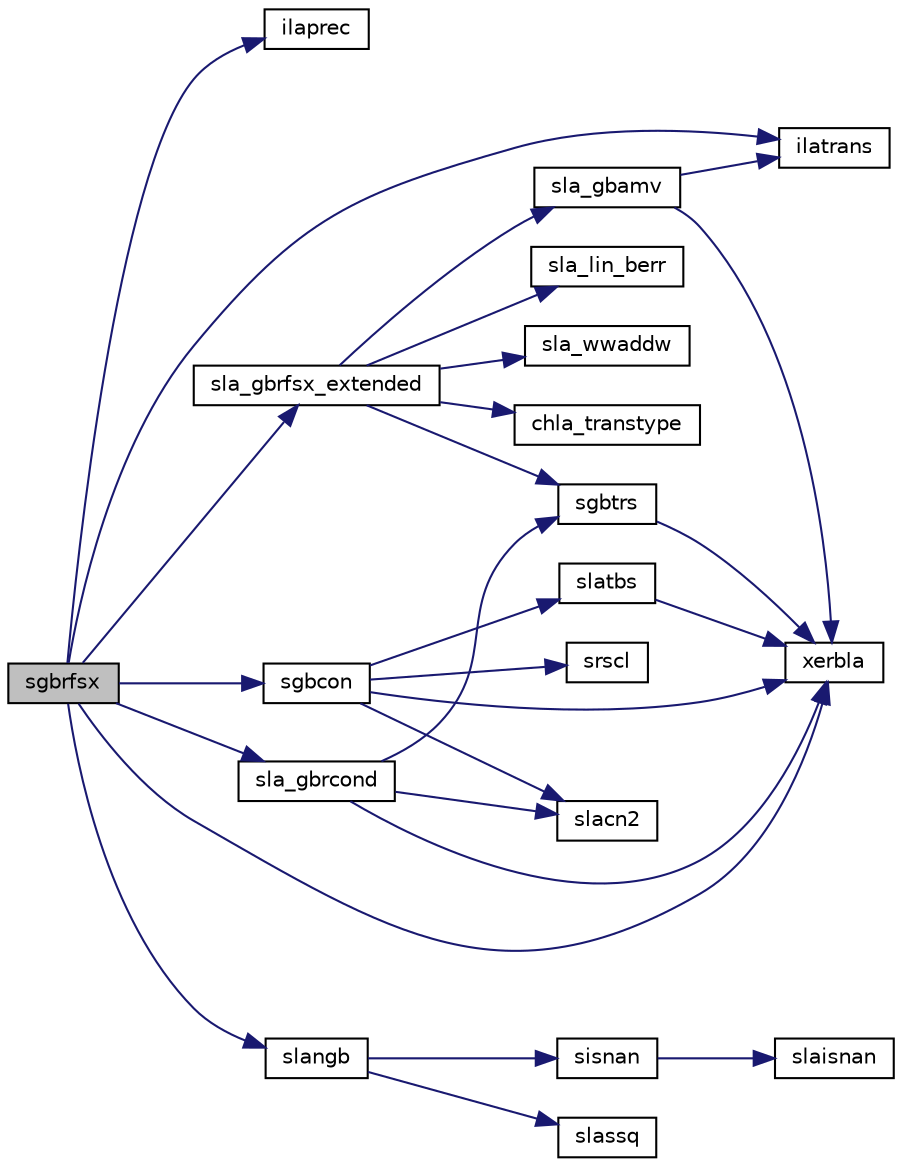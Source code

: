 digraph "sgbrfsx"
{
 // LATEX_PDF_SIZE
  edge [fontname="Helvetica",fontsize="10",labelfontname="Helvetica",labelfontsize="10"];
  node [fontname="Helvetica",fontsize="10",shape=record];
  rankdir="LR";
  Node1 [label="sgbrfsx",height=0.2,width=0.4,color="black", fillcolor="grey75", style="filled", fontcolor="black",tooltip="SGBRFSX"];
  Node1 -> Node2 [color="midnightblue",fontsize="10",style="solid",fontname="Helvetica"];
  Node2 [label="ilaprec",height=0.2,width=0.4,color="black", fillcolor="white", style="filled",URL="$ilaprec_8f.html#a6fe244cb80f355ab156ad1df9ffcc478",tooltip="ILAPREC"];
  Node1 -> Node3 [color="midnightblue",fontsize="10",style="solid",fontname="Helvetica"];
  Node3 [label="ilatrans",height=0.2,width=0.4,color="black", fillcolor="white", style="filled",URL="$ilatrans_8f.html#aec3c2c1d0a04f49ff1b18fe344b687c1",tooltip="ILATRANS"];
  Node1 -> Node4 [color="midnightblue",fontsize="10",style="solid",fontname="Helvetica"];
  Node4 [label="sgbcon",height=0.2,width=0.4,color="black", fillcolor="white", style="filled",URL="$sgbcon_8f.html#ab69fe5a37c3f7361c009bce69f8baf3d",tooltip="SGBCON"];
  Node4 -> Node5 [color="midnightblue",fontsize="10",style="solid",fontname="Helvetica"];
  Node5 [label="slacn2",height=0.2,width=0.4,color="black", fillcolor="white", style="filled",URL="$slacn2_8f.html#a670bf75845ea8d0f2220f41866c6d294",tooltip="SLACN2 estimates the 1-norm of a square matrix, using reverse communication for evaluating matrix-vec..."];
  Node4 -> Node6 [color="midnightblue",fontsize="10",style="solid",fontname="Helvetica"];
  Node6 [label="slatbs",height=0.2,width=0.4,color="black", fillcolor="white", style="filled",URL="$slatbs_8f.html#a9e5010fed7f9e0ecdea36a645b7d2922",tooltip="SLATBS solves a triangular banded system of equations."];
  Node6 -> Node7 [color="midnightblue",fontsize="10",style="solid",fontname="Helvetica"];
  Node7 [label="xerbla",height=0.2,width=0.4,color="black", fillcolor="white", style="filled",URL="$xerbla_8f.html#a377ee61015baf8dea7770b3a404b1c07",tooltip="XERBLA"];
  Node4 -> Node8 [color="midnightblue",fontsize="10",style="solid",fontname="Helvetica"];
  Node8 [label="srscl",height=0.2,width=0.4,color="black", fillcolor="white", style="filled",URL="$srscl_8f.html#ae668a889bec7fb6d91ba4457e2f83722",tooltip="SRSCL multiplies a vector by the reciprocal of a real scalar."];
  Node4 -> Node7 [color="midnightblue",fontsize="10",style="solid",fontname="Helvetica"];
  Node1 -> Node9 [color="midnightblue",fontsize="10",style="solid",fontname="Helvetica"];
  Node9 [label="sla_gbrcond",height=0.2,width=0.4,color="black", fillcolor="white", style="filled",URL="$sla__gbrcond_8f.html#a1ff0196682b9e07d55a9267e236a9be5",tooltip="SLA_GBRCOND estimates the Skeel condition number for a general banded matrix."];
  Node9 -> Node10 [color="midnightblue",fontsize="10",style="solid",fontname="Helvetica"];
  Node10 [label="sgbtrs",height=0.2,width=0.4,color="black", fillcolor="white", style="filled",URL="$sgbtrs_8f.html#a1ca828b2948fbb78c91ed3e2961bcbd2",tooltip="SGBTRS"];
  Node10 -> Node7 [color="midnightblue",fontsize="10",style="solid",fontname="Helvetica"];
  Node9 -> Node5 [color="midnightblue",fontsize="10",style="solid",fontname="Helvetica"];
  Node9 -> Node7 [color="midnightblue",fontsize="10",style="solid",fontname="Helvetica"];
  Node1 -> Node11 [color="midnightblue",fontsize="10",style="solid",fontname="Helvetica"];
  Node11 [label="sla_gbrfsx_extended",height=0.2,width=0.4,color="black", fillcolor="white", style="filled",URL="$sla__gbrfsx__extended_8f.html#a5ce5ba6e2efc6f91b09cb066ec7d0eed",tooltip="SLA_GBRFSX_EXTENDED improves the computed solution to a system of linear equations for general banded..."];
  Node11 -> Node12 [color="midnightblue",fontsize="10",style="solid",fontname="Helvetica"];
  Node12 [label="chla_transtype",height=0.2,width=0.4,color="black", fillcolor="white", style="filled",URL="$chla__transtype_8f.html#a9350edcf6f80d188f3c01400ebe85260",tooltip="CHLA_TRANSTYPE"];
  Node11 -> Node10 [color="midnightblue",fontsize="10",style="solid",fontname="Helvetica"];
  Node11 -> Node13 [color="midnightblue",fontsize="10",style="solid",fontname="Helvetica"];
  Node13 [label="sla_gbamv",height=0.2,width=0.4,color="black", fillcolor="white", style="filled",URL="$sla__gbamv_8f.html#a2ec4f3b65681172c1dd786df6580b176",tooltip="SLA_GBAMV performs a matrix-vector operation to calculate error bounds."];
  Node13 -> Node3 [color="midnightblue",fontsize="10",style="solid",fontname="Helvetica"];
  Node13 -> Node7 [color="midnightblue",fontsize="10",style="solid",fontname="Helvetica"];
  Node11 -> Node14 [color="midnightblue",fontsize="10",style="solid",fontname="Helvetica"];
  Node14 [label="sla_lin_berr",height=0.2,width=0.4,color="black", fillcolor="white", style="filled",URL="$sla__lin__berr_8f.html#af01ca9f6b21ce873bd210ad3e58b38fa",tooltip="SLA_LIN_BERR computes a component-wise relative backward error."];
  Node11 -> Node15 [color="midnightblue",fontsize="10",style="solid",fontname="Helvetica"];
  Node15 [label="sla_wwaddw",height=0.2,width=0.4,color="black", fillcolor="white", style="filled",URL="$sla__wwaddw_8f.html#a322e52ebd5568f361fff5e88c75c2c4e",tooltip="SLA_WWADDW adds a vector into a doubled-single vector."];
  Node1 -> Node16 [color="midnightblue",fontsize="10",style="solid",fontname="Helvetica"];
  Node16 [label="slangb",height=0.2,width=0.4,color="black", fillcolor="white", style="filled",URL="$slangb_8f.html#af4b60512534024c921af88def5b806b7",tooltip="SLANGB returns the value of the 1-norm, Frobenius norm, infinity-norm, or the largest absolute value ..."];
  Node16 -> Node17 [color="midnightblue",fontsize="10",style="solid",fontname="Helvetica"];
  Node17 [label="sisnan",height=0.2,width=0.4,color="black", fillcolor="white", style="filled",URL="$sisnan_8f.html#aeca6bb0411af000e3c883ee744184991",tooltip="SISNAN tests input for NaN."];
  Node17 -> Node18 [color="midnightblue",fontsize="10",style="solid",fontname="Helvetica"];
  Node18 [label="slaisnan",height=0.2,width=0.4,color="black", fillcolor="white", style="filled",URL="$slaisnan_8f.html#a9b6a1036554ed9b7196c641174d6a6da",tooltip="SLAISNAN tests input for NaN by comparing two arguments for inequality."];
  Node16 -> Node19 [color="midnightblue",fontsize="10",style="solid",fontname="Helvetica"];
  Node19 [label="slassq",height=0.2,width=0.4,color="black", fillcolor="white", style="filled",URL="$slassq_8f90.html#a0596b4bfa745d0d1c5817d4790921cda",tooltip="SLASSQ updates a sum of squares represented in scaled form."];
  Node1 -> Node7 [color="midnightblue",fontsize="10",style="solid",fontname="Helvetica"];
}
